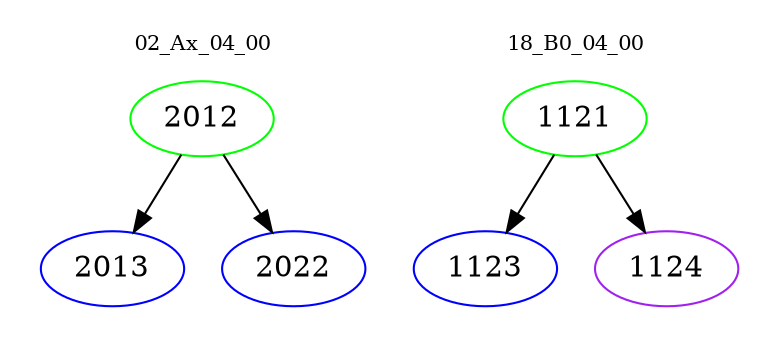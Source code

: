 digraph{
subgraph cluster_0 {
color = white
label = "02_Ax_04_00";
fontsize=10;
T0_2012 [label="2012", color="green"]
T0_2012 -> T0_2013 [color="black"]
T0_2013 [label="2013", color="blue"]
T0_2012 -> T0_2022 [color="black"]
T0_2022 [label="2022", color="blue"]
}
subgraph cluster_1 {
color = white
label = "18_B0_04_00";
fontsize=10;
T1_1121 [label="1121", color="green"]
T1_1121 -> T1_1123 [color="black"]
T1_1123 [label="1123", color="blue"]
T1_1121 -> T1_1124 [color="black"]
T1_1124 [label="1124", color="purple"]
}
}
